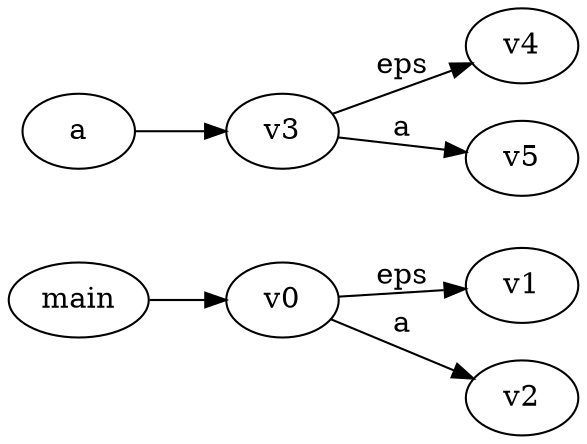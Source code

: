 digraph finite_state_machine {
	rankdir=LR;
	main ->  v0;
	v0 -> v1 [ label = "eps"];
	v0 -> v2 [ label = "a"];
	a ->  v3;
	v3 -> v4 [ label = "eps"];
	v3 -> v5 [ label = "a"];
}